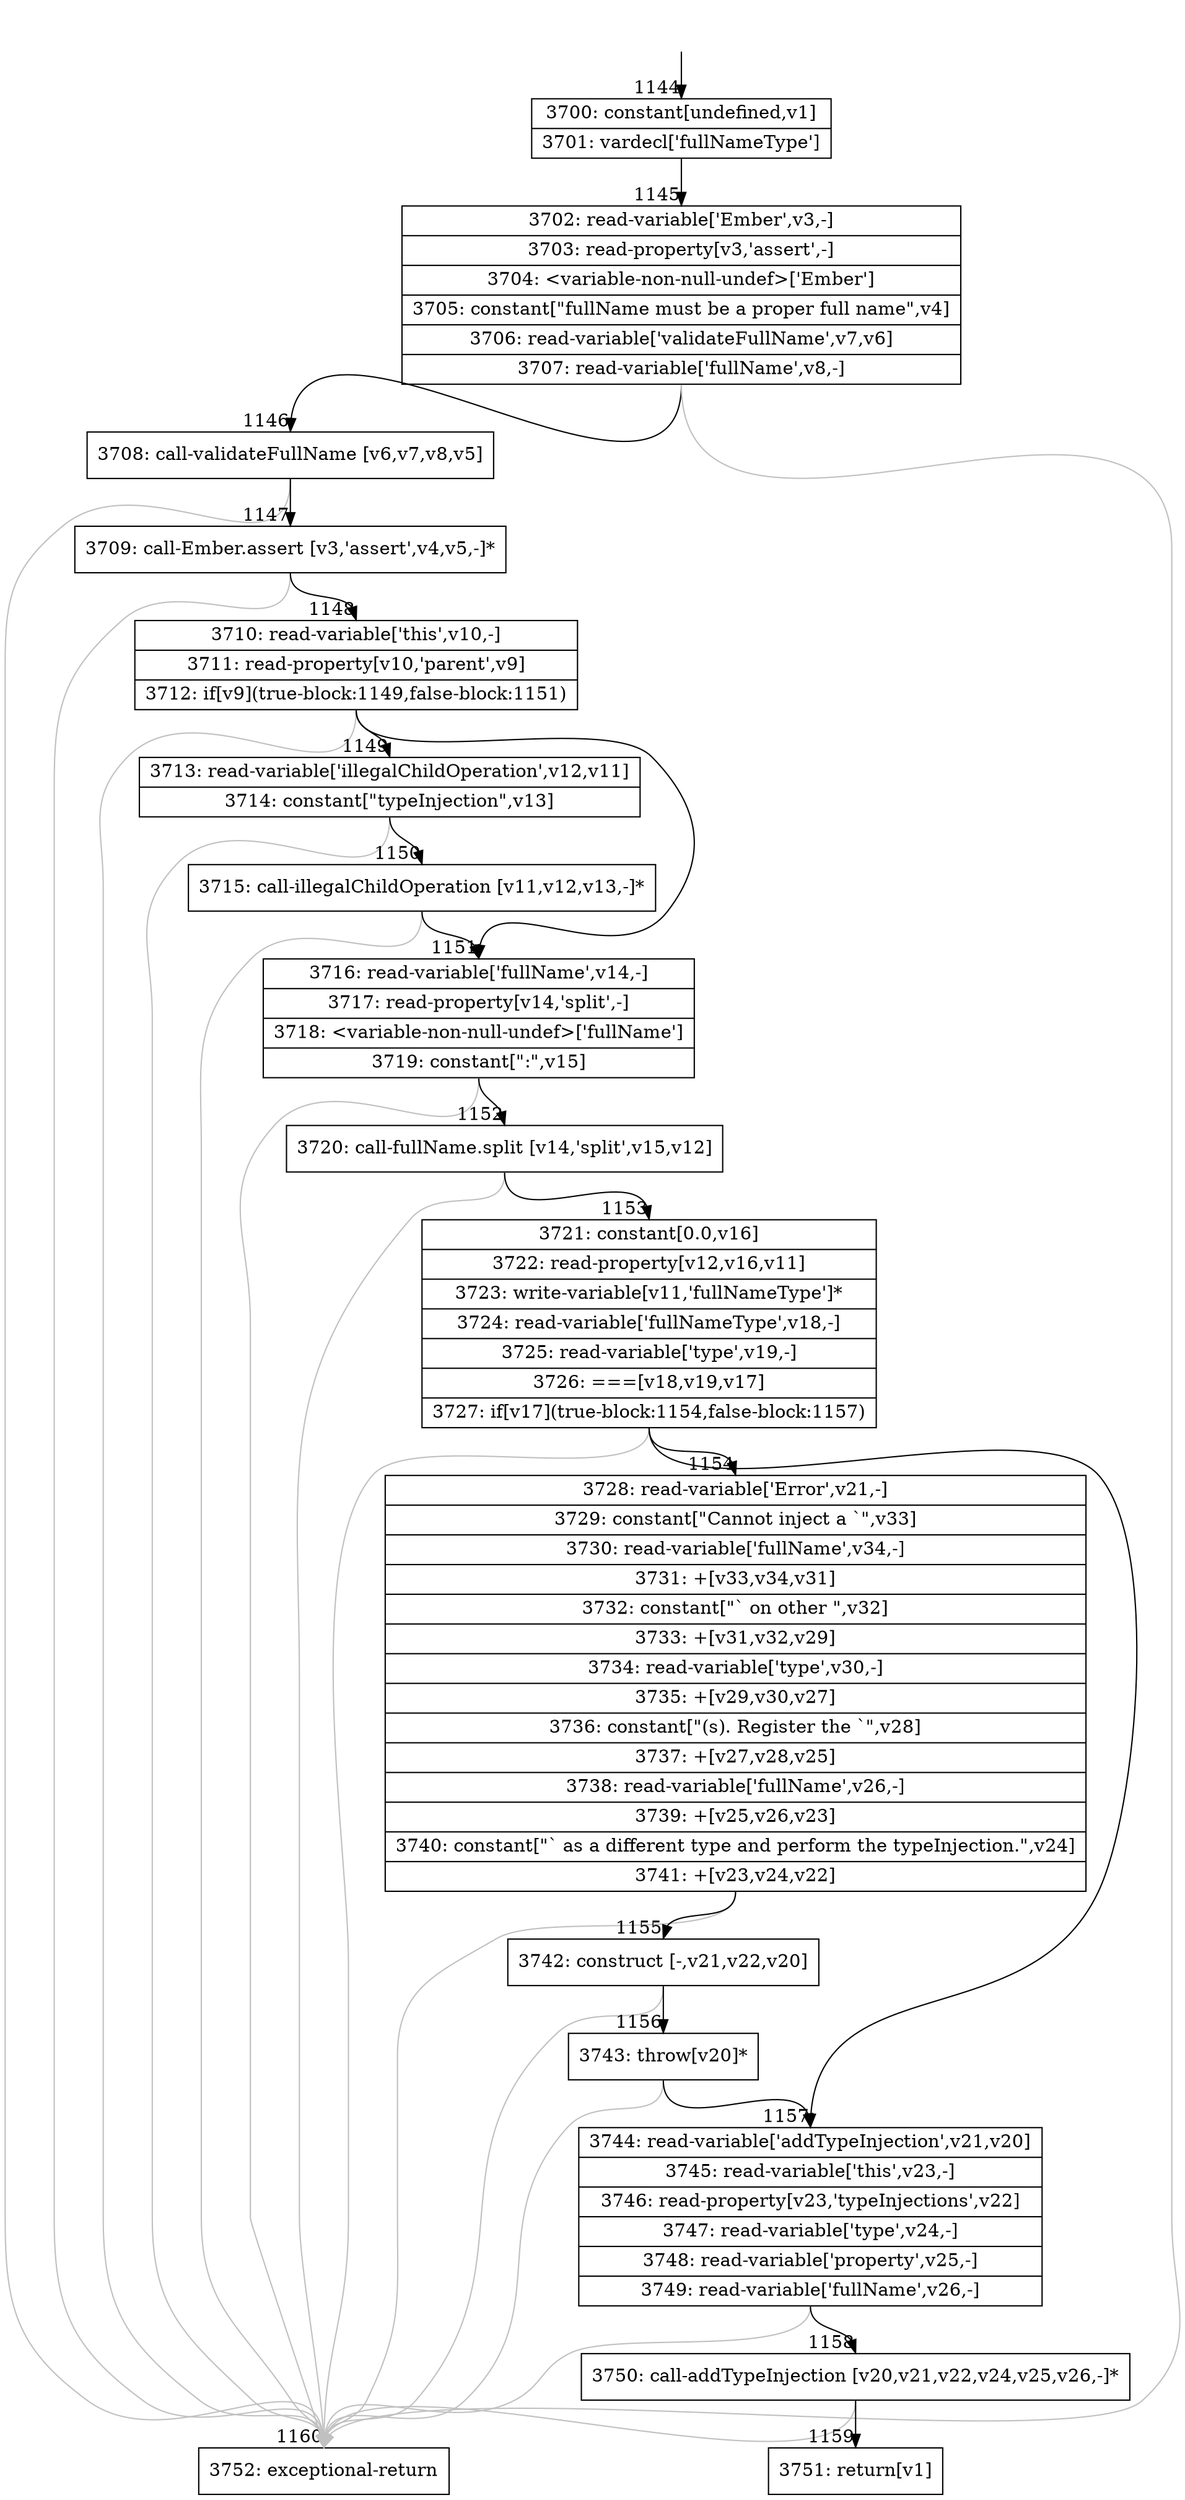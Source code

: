 digraph {
rankdir="TD"
BB_entry87[shape=none,label=""];
BB_entry87 -> BB1144 [tailport=s, headport=n, headlabel="    1144"]
BB1144 [shape=record label="{3700: constant[undefined,v1]|3701: vardecl['fullNameType']}" ] 
BB1144 -> BB1145 [tailport=s, headport=n, headlabel="      1145"]
BB1145 [shape=record label="{3702: read-variable['Ember',v3,-]|3703: read-property[v3,'assert',-]|3704: \<variable-non-null-undef\>['Ember']|3705: constant[\"fullName must be a proper full name\",v4]|3706: read-variable['validateFullName',v7,v6]|3707: read-variable['fullName',v8,-]}" ] 
BB1145 -> BB1146 [tailport=s, headport=n, headlabel="      1146"]
BB1145 -> BB1160 [tailport=s, headport=n, color=gray, headlabel="      1160"]
BB1146 [shape=record label="{3708: call-validateFullName [v6,v7,v8,v5]}" ] 
BB1146 -> BB1147 [tailport=s, headport=n, headlabel="      1147"]
BB1146 -> BB1160 [tailport=s, headport=n, color=gray]
BB1147 [shape=record label="{3709: call-Ember.assert [v3,'assert',v4,v5,-]*}" ] 
BB1147 -> BB1148 [tailport=s, headport=n, headlabel="      1148"]
BB1147 -> BB1160 [tailport=s, headport=n, color=gray]
BB1148 [shape=record label="{3710: read-variable['this',v10,-]|3711: read-property[v10,'parent',v9]|3712: if[v9](true-block:1149,false-block:1151)}" ] 
BB1148 -> BB1149 [tailport=s, headport=n, headlabel="      1149"]
BB1148 -> BB1151 [tailport=s, headport=n, headlabel="      1151"]
BB1148 -> BB1160 [tailport=s, headport=n, color=gray]
BB1149 [shape=record label="{3713: read-variable['illegalChildOperation',v12,v11]|3714: constant[\"typeInjection\",v13]}" ] 
BB1149 -> BB1150 [tailport=s, headport=n, headlabel="      1150"]
BB1149 -> BB1160 [tailport=s, headport=n, color=gray]
BB1150 [shape=record label="{3715: call-illegalChildOperation [v11,v12,v13,-]*}" ] 
BB1150 -> BB1151 [tailport=s, headport=n]
BB1150 -> BB1160 [tailport=s, headport=n, color=gray]
BB1151 [shape=record label="{3716: read-variable['fullName',v14,-]|3717: read-property[v14,'split',-]|3718: \<variable-non-null-undef\>['fullName']|3719: constant[\":\",v15]}" ] 
BB1151 -> BB1152 [tailport=s, headport=n, headlabel="      1152"]
BB1151 -> BB1160 [tailport=s, headport=n, color=gray]
BB1152 [shape=record label="{3720: call-fullName.split [v14,'split',v15,v12]}" ] 
BB1152 -> BB1153 [tailport=s, headport=n, headlabel="      1153"]
BB1152 -> BB1160 [tailport=s, headport=n, color=gray]
BB1153 [shape=record label="{3721: constant[0.0,v16]|3722: read-property[v12,v16,v11]|3723: write-variable[v11,'fullNameType']*|3724: read-variable['fullNameType',v18,-]|3725: read-variable['type',v19,-]|3726: ===[v18,v19,v17]|3727: if[v17](true-block:1154,false-block:1157)}" ] 
BB1153 -> BB1154 [tailport=s, headport=n, headlabel="      1154"]
BB1153 -> BB1157 [tailport=s, headport=n, headlabel="      1157"]
BB1153 -> BB1160 [tailport=s, headport=n, color=gray]
BB1154 [shape=record label="{3728: read-variable['Error',v21,-]|3729: constant[\"Cannot inject a `\",v33]|3730: read-variable['fullName',v34,-]|3731: +[v33,v34,v31]|3732: constant[\"` on other \",v32]|3733: +[v31,v32,v29]|3734: read-variable['type',v30,-]|3735: +[v29,v30,v27]|3736: constant[\"(s). Register the `\",v28]|3737: +[v27,v28,v25]|3738: read-variable['fullName',v26,-]|3739: +[v25,v26,v23]|3740: constant[\"` as a different type and perform the typeInjection.\",v24]|3741: +[v23,v24,v22]}" ] 
BB1154 -> BB1155 [tailport=s, headport=n, headlabel="      1155"]
BB1154 -> BB1160 [tailport=s, headport=n, color=gray]
BB1155 [shape=record label="{3742: construct [-,v21,v22,v20]}" ] 
BB1155 -> BB1156 [tailport=s, headport=n, headlabel="      1156"]
BB1155 -> BB1160 [tailport=s, headport=n, color=gray]
BB1156 [shape=record label="{3743: throw[v20]*}" ] 
BB1156 -> BB1157 [tailport=s, headport=n]
BB1156 -> BB1160 [tailport=s, headport=n, color=gray]
BB1157 [shape=record label="{3744: read-variable['addTypeInjection',v21,v20]|3745: read-variable['this',v23,-]|3746: read-property[v23,'typeInjections',v22]|3747: read-variable['type',v24,-]|3748: read-variable['property',v25,-]|3749: read-variable['fullName',v26,-]}" ] 
BB1157 -> BB1158 [tailport=s, headport=n, headlabel="      1158"]
BB1157 -> BB1160 [tailport=s, headport=n, color=gray]
BB1158 [shape=record label="{3750: call-addTypeInjection [v20,v21,v22,v24,v25,v26,-]*}" ] 
BB1158 -> BB1159 [tailport=s, headport=n, headlabel="      1159"]
BB1158 -> BB1160 [tailport=s, headport=n, color=gray]
BB1159 [shape=record label="{3751: return[v1]}" ] 
BB1160 [shape=record label="{3752: exceptional-return}" ] 
//#$~ 1530
}
